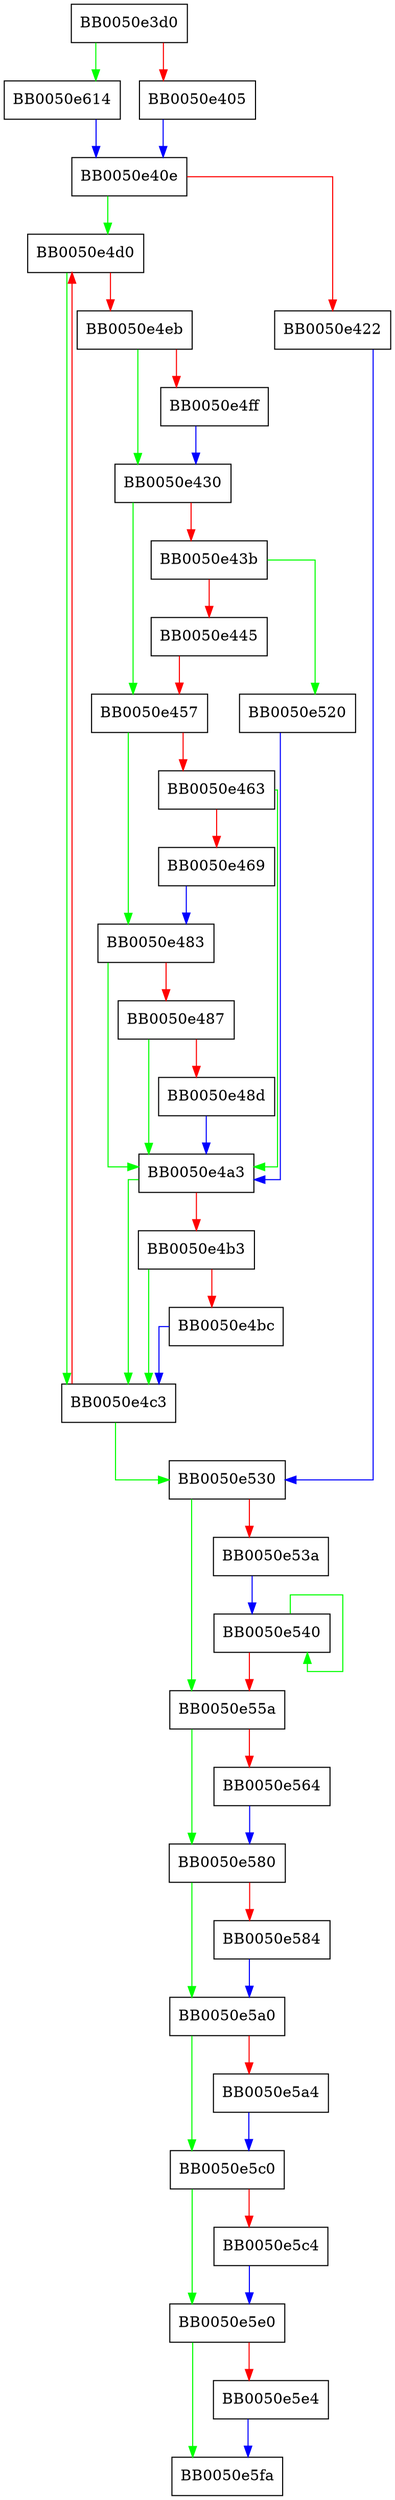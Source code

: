 digraph on_lost {
  node [shape="box"];
  graph [splines=ortho];
  BB0050e3d0 -> BB0050e614 [color="green"];
  BB0050e3d0 -> BB0050e405 [color="red"];
  BB0050e405 -> BB0050e40e [color="blue"];
  BB0050e40e -> BB0050e4d0 [color="green"];
  BB0050e40e -> BB0050e422 [color="red"];
  BB0050e422 -> BB0050e530 [color="blue"];
  BB0050e430 -> BB0050e457 [color="green"];
  BB0050e430 -> BB0050e43b [color="red"];
  BB0050e43b -> BB0050e520 [color="green"];
  BB0050e43b -> BB0050e445 [color="red"];
  BB0050e445 -> BB0050e457 [color="red"];
  BB0050e457 -> BB0050e483 [color="green"];
  BB0050e457 -> BB0050e463 [color="red"];
  BB0050e463 -> BB0050e4a3 [color="green"];
  BB0050e463 -> BB0050e469 [color="red"];
  BB0050e469 -> BB0050e483 [color="blue"];
  BB0050e483 -> BB0050e4a3 [color="green"];
  BB0050e483 -> BB0050e487 [color="red"];
  BB0050e487 -> BB0050e4a3 [color="green"];
  BB0050e487 -> BB0050e48d [color="red"];
  BB0050e48d -> BB0050e4a3 [color="blue"];
  BB0050e4a3 -> BB0050e4c3 [color="green"];
  BB0050e4a3 -> BB0050e4b3 [color="red"];
  BB0050e4b3 -> BB0050e4c3 [color="green"];
  BB0050e4b3 -> BB0050e4bc [color="red"];
  BB0050e4bc -> BB0050e4c3 [color="blue"];
  BB0050e4c3 -> BB0050e530 [color="green"];
  BB0050e4c3 -> BB0050e4d0 [color="red"];
  BB0050e4d0 -> BB0050e4c3 [color="green"];
  BB0050e4d0 -> BB0050e4eb [color="red"];
  BB0050e4eb -> BB0050e430 [color="green"];
  BB0050e4eb -> BB0050e4ff [color="red"];
  BB0050e4ff -> BB0050e430 [color="blue"];
  BB0050e520 -> BB0050e4a3 [color="blue"];
  BB0050e530 -> BB0050e55a [color="green"];
  BB0050e530 -> BB0050e53a [color="red"];
  BB0050e53a -> BB0050e540 [color="blue"];
  BB0050e540 -> BB0050e540 [color="green"];
  BB0050e540 -> BB0050e55a [color="red"];
  BB0050e55a -> BB0050e580 [color="green"];
  BB0050e55a -> BB0050e564 [color="red"];
  BB0050e564 -> BB0050e580 [color="blue"];
  BB0050e580 -> BB0050e5a0 [color="green"];
  BB0050e580 -> BB0050e584 [color="red"];
  BB0050e584 -> BB0050e5a0 [color="blue"];
  BB0050e5a0 -> BB0050e5c0 [color="green"];
  BB0050e5a0 -> BB0050e5a4 [color="red"];
  BB0050e5a4 -> BB0050e5c0 [color="blue"];
  BB0050e5c0 -> BB0050e5e0 [color="green"];
  BB0050e5c0 -> BB0050e5c4 [color="red"];
  BB0050e5c4 -> BB0050e5e0 [color="blue"];
  BB0050e5e0 -> BB0050e5fa [color="green"];
  BB0050e5e0 -> BB0050e5e4 [color="red"];
  BB0050e5e4 -> BB0050e5fa [color="blue"];
  BB0050e614 -> BB0050e40e [color="blue"];
}